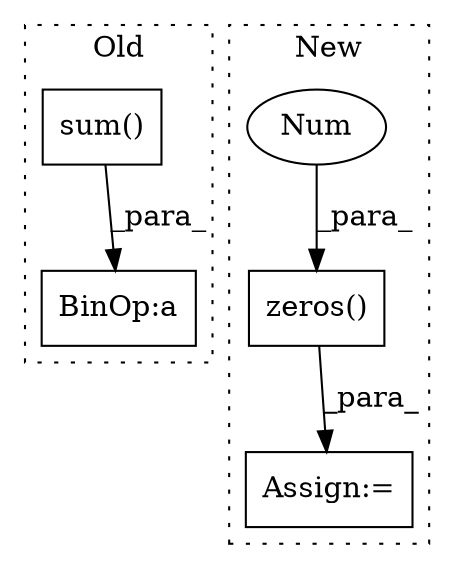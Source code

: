 digraph G {
subgraph cluster0 {
1 [label="sum()" a="75" s="670" l="86" shape="box"];
4 [label="BinOp:a" a="82" s="906" l="3" shape="box"];
label = "Old";
style="dotted";
}
subgraph cluster1 {
2 [label="zeros()" a="75" s="723,742" l="12,1" shape="box"];
3 [label="Assign:=" a="68" s="757" l="3" shape="box"];
5 [label="Num" a="76" s="738" l="1" shape="ellipse"];
label = "New";
style="dotted";
}
1 -> 4 [label="_para_"];
2 -> 3 [label="_para_"];
5 -> 2 [label="_para_"];
}